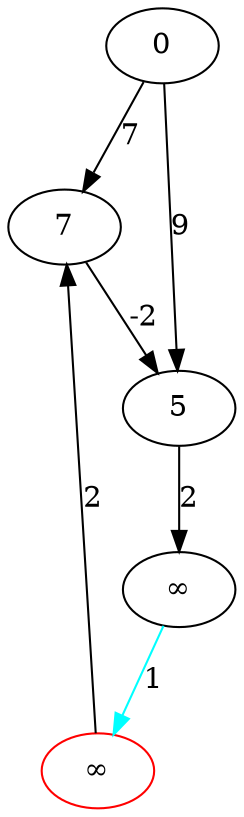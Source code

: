 strict digraph {
	0 -> 1 [label=7]
	0 -> 3 [label=9]
	1 -> 3 [label=-2]
	2 -> 4 [label=1]
	3 -> 2 [label=2]
	4 -> 1 [label=2]
	0 [label=0]
	1 [label=7]
	2 [label=∞]
	3 [label=5]
	4 [label=∞]
	2 -> 4 [label=1] [color=cyan]
	4 [label=∞] [color=red]
}
